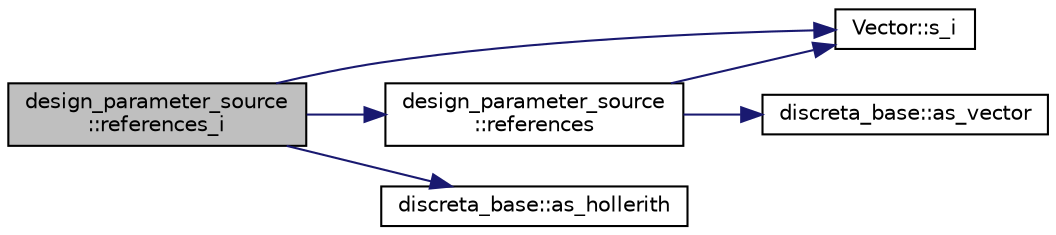 digraph "design_parameter_source::references_i"
{
  edge [fontname="Helvetica",fontsize="10",labelfontname="Helvetica",labelfontsize="10"];
  node [fontname="Helvetica",fontsize="10",shape=record];
  rankdir="LR";
  Node653 [label="design_parameter_source\l::references_i",height=0.2,width=0.4,color="black", fillcolor="grey75", style="filled", fontcolor="black"];
  Node653 -> Node654 [color="midnightblue",fontsize="10",style="solid",fontname="Helvetica"];
  Node654 [label="design_parameter_source\l::references",height=0.2,width=0.4,color="black", fillcolor="white", style="filled",URL="$df/d4b/classdesign__parameter__source.html#a012c498e42726a45397509d9c2fadf64"];
  Node654 -> Node655 [color="midnightblue",fontsize="10",style="solid",fontname="Helvetica"];
  Node655 [label="Vector::s_i",height=0.2,width=0.4,color="black", fillcolor="white", style="filled",URL="$d5/db2/class_vector.html#a1c4fe1752523df8119f70dd550244871"];
  Node654 -> Node656 [color="midnightblue",fontsize="10",style="solid",fontname="Helvetica"];
  Node656 [label="discreta_base::as_vector",height=0.2,width=0.4,color="black", fillcolor="white", style="filled",URL="$d7/d71/classdiscreta__base.html#a7bdd6cae39c380b128ee9e17e42cf020"];
  Node653 -> Node655 [color="midnightblue",fontsize="10",style="solid",fontname="Helvetica"];
  Node653 -> Node657 [color="midnightblue",fontsize="10",style="solid",fontname="Helvetica"];
  Node657 [label="discreta_base::as_hollerith",height=0.2,width=0.4,color="black", fillcolor="white", style="filled",URL="$d7/d71/classdiscreta__base.html#a3e66f82711f314710107e2f29e589690"];
}

